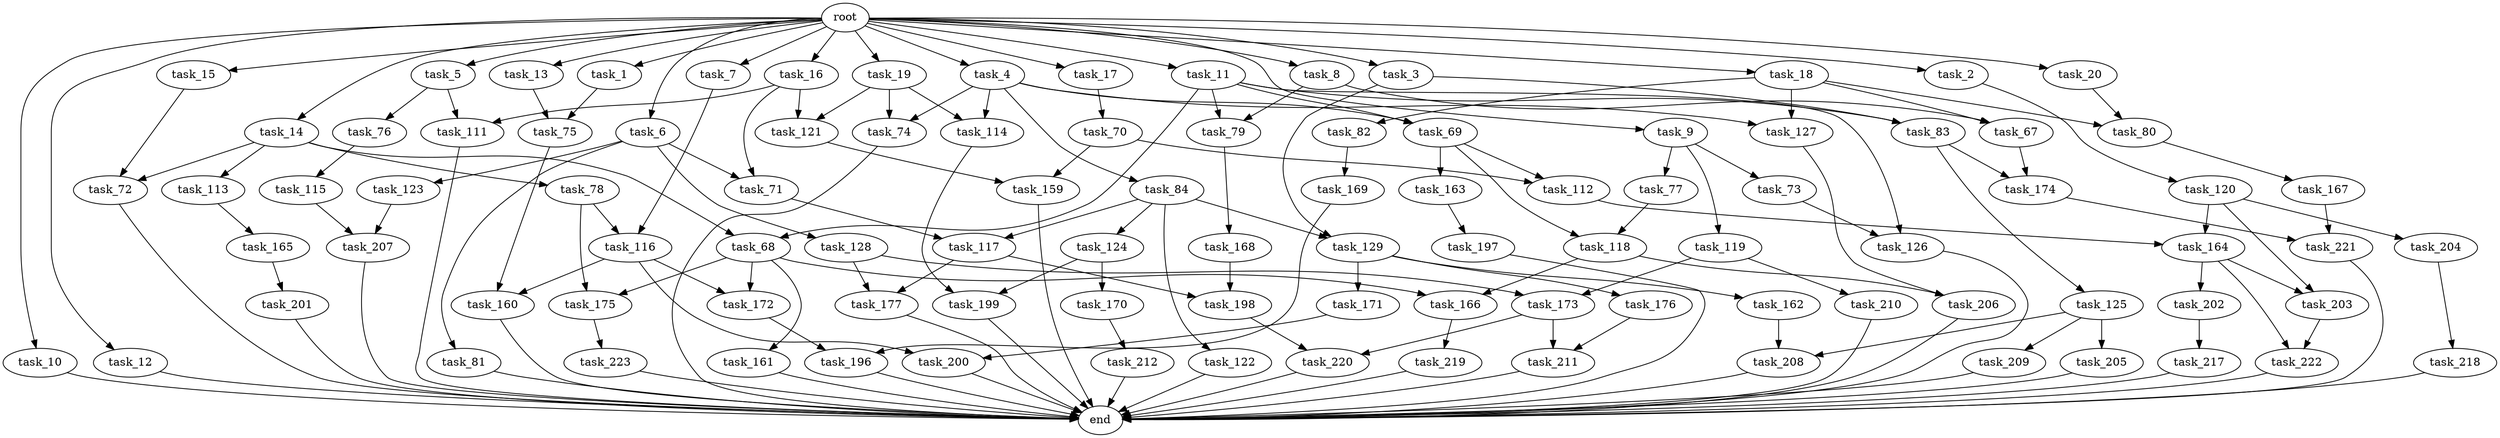 digraph G {
  root [size="0.000000"];
  task_1 [size="102.400000"];
  task_2 [size="102.400000"];
  task_3 [size="102.400000"];
  task_4 [size="102.400000"];
  task_5 [size="102.400000"];
  task_6 [size="102.400000"];
  task_7 [size="102.400000"];
  task_8 [size="102.400000"];
  task_9 [size="102.400000"];
  task_10 [size="102.400000"];
  task_11 [size="102.400000"];
  task_12 [size="102.400000"];
  task_13 [size="102.400000"];
  task_14 [size="102.400000"];
  task_15 [size="102.400000"];
  task_16 [size="102.400000"];
  task_17 [size="102.400000"];
  task_18 [size="102.400000"];
  task_19 [size="102.400000"];
  task_20 [size="102.400000"];
  task_67 [size="85899345920.000000"];
  task_68 [size="111669149696.000000"];
  task_69 [size="111669149696.000000"];
  task_70 [size="3435973836.800000"];
  task_71 [size="140874927308.800018"];
  task_72 [size="124554051584.000000"];
  task_73 [size="42090679500.800003"];
  task_74 [size="155477816115.200012"];
  task_75 [size="84181359001.600006"];
  task_76 [size="54975581388.800003"];
  task_77 [size="42090679500.800003"];
  task_78 [size="69578470195.199997"];
  task_79 [size="97066260889.600006"];
  task_80 [size="100502234726.400009"];
  task_81 [size="54975581388.800003"];
  task_82 [size="30923764531.200001"];
  task_83 [size="97066260889.600006"];
  task_84 [size="69578470195.199997"];
  task_111 [size="140874927308.800018"];
  task_112 [size="38654705664.000000"];
  task_113 [size="69578470195.199997"];
  task_114 [size="155477816115.200012"];
  task_115 [size="69578470195.199997"];
  task_116 [size="127990025420.800003"];
  task_117 [size="97066260889.600006"];
  task_118 [size="34359738368.000000"];
  task_119 [size="42090679500.800003"];
  task_120 [size="13743895347.200001"];
  task_121 [size="171798691840.000000"];
  task_122 [size="54975581388.800003"];
  task_123 [size="54975581388.800003"];
  task_124 [size="54975581388.800003"];
  task_125 [size="85899345920.000000"];
  task_126 [size="97066260889.600006"];
  task_127 [size="100502234726.400009"];
  task_128 [size="54975581388.800003"];
  task_129 [size="109951162777.600006"];
  task_159 [size="49821620633.600006"];
  task_160 [size="68719476736.000000"];
  task_161 [size="3435973836.800000"];
  task_162 [size="30923764531.200001"];
  task_163 [size="30923764531.200001"];
  task_164 [size="63565515980.800003"];
  task_165 [size="54975581388.800003"];
  task_166 [size="58411555225.600006"];
  task_167 [size="54975581388.800003"];
  task_168 [size="42090679500.800003"];
  task_169 [size="7730941132.800000"];
  task_170 [size="30923764531.200001"];
  task_171 [size="30923764531.200001"];
  task_172 [size="58411555225.600006"];
  task_173 [size="58411555225.600006"];
  task_174 [size="93630287052.800003"];
  task_175 [size="45526653337.600006"];
  task_176 [size="30923764531.200001"];
  task_177 [size="89335319756.800003"];
  task_196 [size="155477816115.200012"];
  task_197 [size="30923764531.200001"];
  task_198 [size="155477816115.200012"];
  task_199 [size="61847529062.400002"];
  task_200 [size="124554051584.000000"];
  task_201 [size="7730941132.800000"];
  task_202 [size="21474836480.000000"];
  task_203 [size="42949672960.000000"];
  task_204 [size="21474836480.000000"];
  task_205 [size="69578470195.199997"];
  task_206 [size="109951162777.600006"];
  task_207 [size="84181359001.600006"];
  task_208 [size="73014444032.000000"];
  task_209 [size="69578470195.199997"];
  task_210 [size="54975581388.800003"];
  task_211 [size="17179869184.000000"];
  task_212 [size="42090679500.800003"];
  task_217 [size="13743895347.200001"];
  task_218 [size="7730941132.800000"];
  task_219 [size="30923764531.200001"];
  task_220 [size="89335319756.800003"];
  task_221 [size="21474836480.000000"];
  task_222 [size="29205777612.800003"];
  task_223 [size="69578470195.199997"];
  end [size="0.000000"];

  root -> task_1 [size="1.000000"];
  root -> task_2 [size="1.000000"];
  root -> task_3 [size="1.000000"];
  root -> task_4 [size="1.000000"];
  root -> task_5 [size="1.000000"];
  root -> task_6 [size="1.000000"];
  root -> task_7 [size="1.000000"];
  root -> task_8 [size="1.000000"];
  root -> task_9 [size="1.000000"];
  root -> task_10 [size="1.000000"];
  root -> task_11 [size="1.000000"];
  root -> task_12 [size="1.000000"];
  root -> task_13 [size="1.000000"];
  root -> task_14 [size="1.000000"];
  root -> task_15 [size="1.000000"];
  root -> task_16 [size="1.000000"];
  root -> task_17 [size="1.000000"];
  root -> task_18 [size="1.000000"];
  root -> task_19 [size="1.000000"];
  root -> task_20 [size="1.000000"];
  task_1 -> task_75 [size="411041792.000000"];
  task_2 -> task_120 [size="134217728.000000"];
  task_3 -> task_83 [size="536870912.000000"];
  task_3 -> task_129 [size="536870912.000000"];
  task_4 -> task_69 [size="679477248.000000"];
  task_4 -> task_74 [size="679477248.000000"];
  task_4 -> task_84 [size="679477248.000000"];
  task_4 -> task_114 [size="679477248.000000"];
  task_4 -> task_127 [size="679477248.000000"];
  task_5 -> task_76 [size="536870912.000000"];
  task_5 -> task_111 [size="536870912.000000"];
  task_6 -> task_71 [size="536870912.000000"];
  task_6 -> task_81 [size="536870912.000000"];
  task_6 -> task_123 [size="536870912.000000"];
  task_6 -> task_128 [size="536870912.000000"];
  task_7 -> task_116 [size="838860800.000000"];
  task_8 -> task_67 [size="536870912.000000"];
  task_8 -> task_79 [size="536870912.000000"];
  task_9 -> task_73 [size="411041792.000000"];
  task_9 -> task_77 [size="411041792.000000"];
  task_9 -> task_119 [size="411041792.000000"];
  task_10 -> end [size="1.000000"];
  task_11 -> task_68 [size="411041792.000000"];
  task_11 -> task_69 [size="411041792.000000"];
  task_11 -> task_79 [size="411041792.000000"];
  task_11 -> task_83 [size="411041792.000000"];
  task_11 -> task_126 [size="411041792.000000"];
  task_12 -> end [size="1.000000"];
  task_13 -> task_75 [size="411041792.000000"];
  task_14 -> task_68 [size="679477248.000000"];
  task_14 -> task_72 [size="679477248.000000"];
  task_14 -> task_78 [size="679477248.000000"];
  task_14 -> task_113 [size="679477248.000000"];
  task_15 -> task_72 [size="536870912.000000"];
  task_16 -> task_71 [size="838860800.000000"];
  task_16 -> task_111 [size="838860800.000000"];
  task_16 -> task_121 [size="838860800.000000"];
  task_17 -> task_70 [size="33554432.000000"];
  task_18 -> task_67 [size="301989888.000000"];
  task_18 -> task_80 [size="301989888.000000"];
  task_18 -> task_82 [size="301989888.000000"];
  task_18 -> task_127 [size="301989888.000000"];
  task_19 -> task_74 [size="838860800.000000"];
  task_19 -> task_114 [size="838860800.000000"];
  task_19 -> task_121 [size="838860800.000000"];
  task_20 -> task_80 [size="679477248.000000"];
  task_67 -> task_174 [size="75497472.000000"];
  task_68 -> task_161 [size="33554432.000000"];
  task_68 -> task_166 [size="33554432.000000"];
  task_68 -> task_172 [size="33554432.000000"];
  task_68 -> task_175 [size="33554432.000000"];
  task_69 -> task_112 [size="301989888.000000"];
  task_69 -> task_118 [size="301989888.000000"];
  task_69 -> task_163 [size="301989888.000000"];
  task_70 -> task_112 [size="75497472.000000"];
  task_70 -> task_159 [size="75497472.000000"];
  task_71 -> task_117 [size="411041792.000000"];
  task_72 -> end [size="1.000000"];
  task_73 -> task_126 [size="536870912.000000"];
  task_74 -> end [size="1.000000"];
  task_75 -> task_160 [size="134217728.000000"];
  task_76 -> task_115 [size="679477248.000000"];
  task_77 -> task_118 [size="33554432.000000"];
  task_78 -> task_116 [size="411041792.000000"];
  task_78 -> task_175 [size="411041792.000000"];
  task_79 -> task_168 [size="411041792.000000"];
  task_80 -> task_167 [size="536870912.000000"];
  task_81 -> end [size="1.000000"];
  task_82 -> task_169 [size="75497472.000000"];
  task_83 -> task_125 [size="838860800.000000"];
  task_83 -> task_174 [size="838860800.000000"];
  task_84 -> task_117 [size="536870912.000000"];
  task_84 -> task_122 [size="536870912.000000"];
  task_84 -> task_124 [size="536870912.000000"];
  task_84 -> task_129 [size="536870912.000000"];
  task_111 -> end [size="1.000000"];
  task_112 -> task_164 [size="411041792.000000"];
  task_113 -> task_165 [size="536870912.000000"];
  task_114 -> task_199 [size="301989888.000000"];
  task_115 -> task_207 [size="411041792.000000"];
  task_116 -> task_160 [size="536870912.000000"];
  task_116 -> task_172 [size="536870912.000000"];
  task_116 -> task_200 [size="536870912.000000"];
  task_117 -> task_177 [size="838860800.000000"];
  task_117 -> task_198 [size="838860800.000000"];
  task_118 -> task_166 [size="536870912.000000"];
  task_118 -> task_206 [size="536870912.000000"];
  task_119 -> task_173 [size="536870912.000000"];
  task_119 -> task_210 [size="536870912.000000"];
  task_120 -> task_164 [size="209715200.000000"];
  task_120 -> task_203 [size="209715200.000000"];
  task_120 -> task_204 [size="209715200.000000"];
  task_121 -> task_159 [size="411041792.000000"];
  task_122 -> end [size="1.000000"];
  task_123 -> task_207 [size="411041792.000000"];
  task_124 -> task_170 [size="301989888.000000"];
  task_124 -> task_199 [size="301989888.000000"];
  task_125 -> task_205 [size="679477248.000000"];
  task_125 -> task_208 [size="679477248.000000"];
  task_125 -> task_209 [size="679477248.000000"];
  task_126 -> end [size="1.000000"];
  task_127 -> task_206 [size="536870912.000000"];
  task_128 -> task_173 [size="33554432.000000"];
  task_128 -> task_177 [size="33554432.000000"];
  task_129 -> task_162 [size="301989888.000000"];
  task_129 -> task_171 [size="301989888.000000"];
  task_129 -> task_176 [size="301989888.000000"];
  task_159 -> end [size="1.000000"];
  task_160 -> end [size="1.000000"];
  task_161 -> end [size="1.000000"];
  task_162 -> task_208 [size="33554432.000000"];
  task_163 -> task_197 [size="301989888.000000"];
  task_164 -> task_202 [size="209715200.000000"];
  task_164 -> task_203 [size="209715200.000000"];
  task_164 -> task_222 [size="209715200.000000"];
  task_165 -> task_201 [size="75497472.000000"];
  task_166 -> task_219 [size="301989888.000000"];
  task_167 -> task_221 [size="134217728.000000"];
  task_168 -> task_198 [size="679477248.000000"];
  task_169 -> task_196 [size="679477248.000000"];
  task_170 -> task_212 [size="411041792.000000"];
  task_171 -> task_200 [size="679477248.000000"];
  task_172 -> task_196 [size="838860800.000000"];
  task_173 -> task_211 [size="33554432.000000"];
  task_173 -> task_220 [size="33554432.000000"];
  task_174 -> task_221 [size="75497472.000000"];
  task_175 -> task_223 [size="679477248.000000"];
  task_176 -> task_211 [size="134217728.000000"];
  task_177 -> end [size="1.000000"];
  task_196 -> end [size="1.000000"];
  task_197 -> end [size="1.000000"];
  task_198 -> task_220 [size="838860800.000000"];
  task_199 -> end [size="1.000000"];
  task_200 -> end [size="1.000000"];
  task_201 -> end [size="1.000000"];
  task_202 -> task_217 [size="134217728.000000"];
  task_203 -> task_222 [size="75497472.000000"];
  task_204 -> task_218 [size="75497472.000000"];
  task_205 -> end [size="1.000000"];
  task_206 -> end [size="1.000000"];
  task_207 -> end [size="1.000000"];
  task_208 -> end [size="1.000000"];
  task_209 -> end [size="1.000000"];
  task_210 -> end [size="1.000000"];
  task_211 -> end [size="1.000000"];
  task_212 -> end [size="1.000000"];
  task_217 -> end [size="1.000000"];
  task_218 -> end [size="1.000000"];
  task_219 -> end [size="1.000000"];
  task_220 -> end [size="1.000000"];
  task_221 -> end [size="1.000000"];
  task_222 -> end [size="1.000000"];
  task_223 -> end [size="1.000000"];
}
